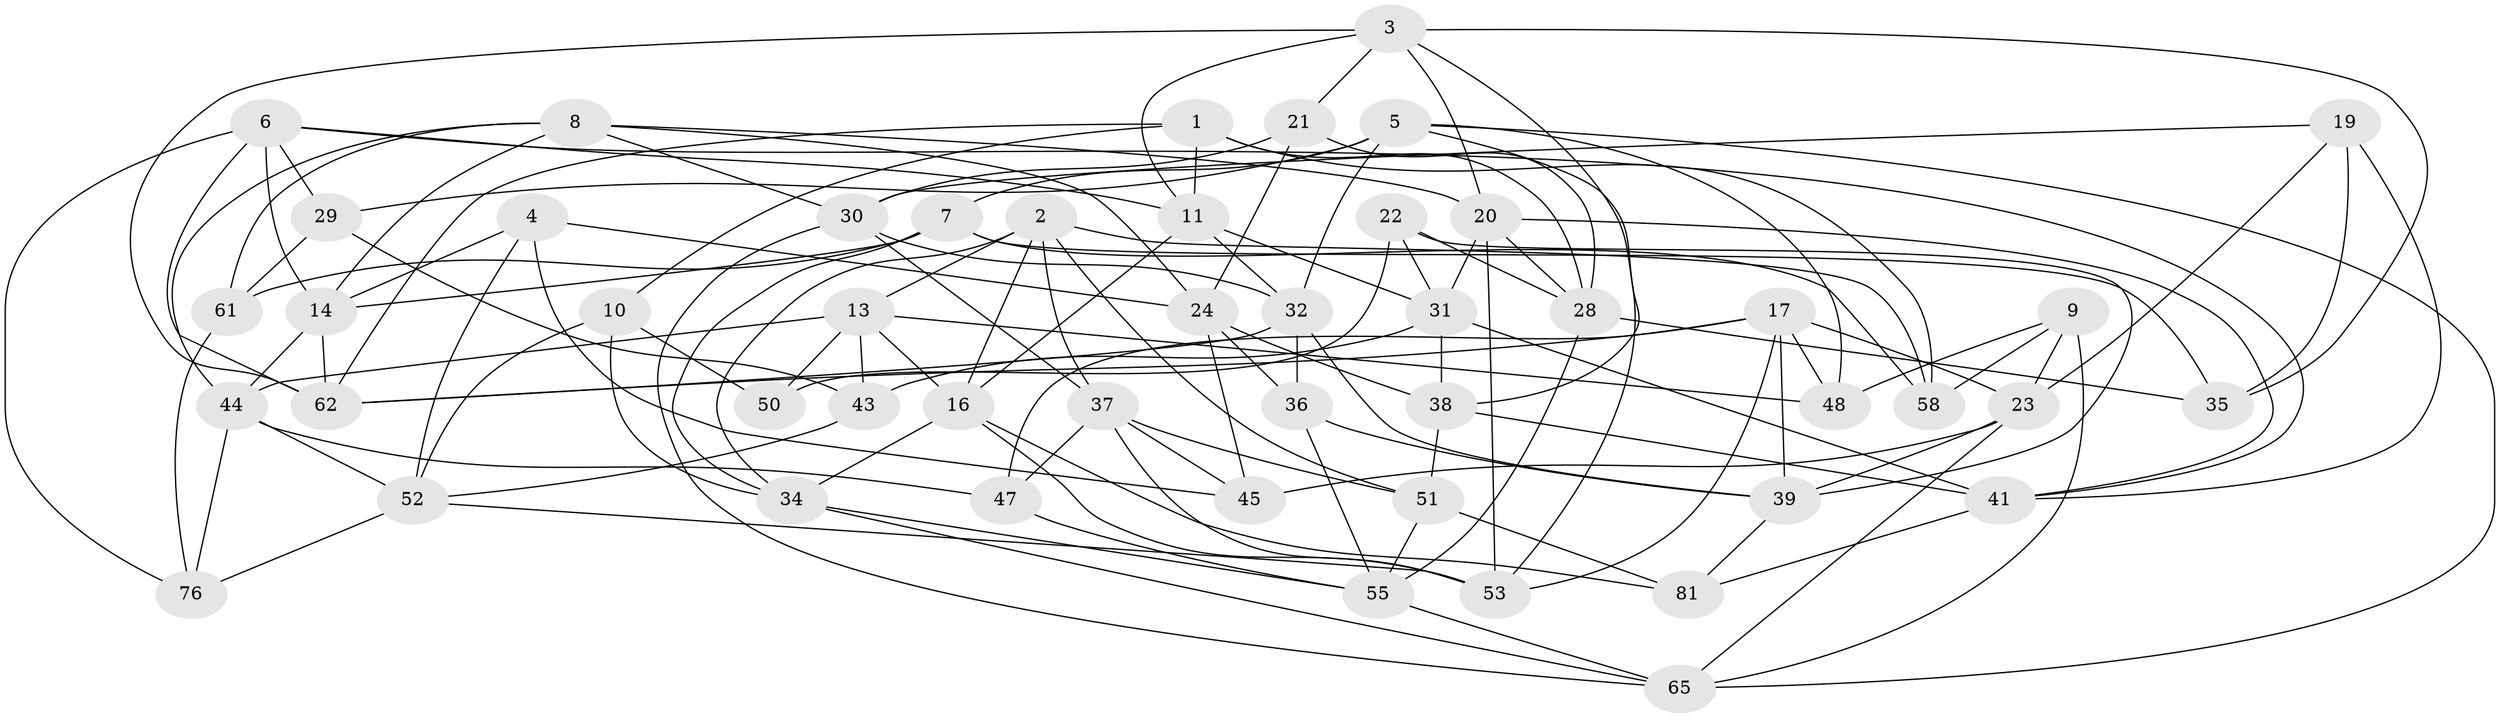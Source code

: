 // Generated by graph-tools (version 1.1) at 2025/24/03/03/25 07:24:31]
// undirected, 49 vertices, 127 edges
graph export_dot {
graph [start="1"]
  node [color=gray90,style=filled];
  1 [super="+77"];
  2 [super="+18"];
  3 [super="+67"];
  4;
  5 [super="+15"];
  6 [super="+70"];
  7 [super="+33"];
  8 [super="+71"];
  9;
  10 [super="+49"];
  11 [super="+12"];
  13 [super="+26"];
  14 [super="+27"];
  16 [super="+63"];
  17 [super="+57"];
  19;
  20 [super="+40"];
  21;
  22;
  23 [super="+25"];
  24 [super="+46"];
  28 [super="+42"];
  29;
  30 [super="+60"];
  31 [super="+56"];
  32 [super="+64"];
  34 [super="+68"];
  35;
  36;
  37 [super="+72"];
  38 [super="+75"];
  39 [super="+66"];
  41 [super="+59"];
  43;
  44 [super="+80"];
  45;
  47;
  48;
  50;
  51 [super="+54"];
  52 [super="+74"];
  53 [super="+69"];
  55 [super="+73"];
  58;
  61;
  62 [super="+78"];
  65 [super="+79"];
  76;
  81;
  1 -- 28;
  1 -- 10 [weight=2];
  1 -- 58;
  1 -- 62;
  1 -- 11;
  2 -- 13;
  2 -- 37;
  2 -- 16;
  2 -- 58;
  2 -- 34;
  2 -- 51;
  3 -- 62;
  3 -- 35;
  3 -- 11;
  3 -- 20;
  3 -- 21;
  3 -- 38;
  4 -- 14;
  4 -- 24;
  4 -- 45;
  4 -- 52;
  5 -- 48;
  5 -- 65;
  5 -- 32;
  5 -- 29;
  5 -- 7;
  5 -- 53;
  6 -- 62;
  6 -- 11;
  6 -- 41;
  6 -- 76;
  6 -- 29;
  6 -- 14;
  7 -- 61;
  7 -- 58;
  7 -- 34;
  7 -- 35;
  7 -- 14;
  8 -- 24;
  8 -- 44;
  8 -- 20;
  8 -- 61;
  8 -- 30;
  8 -- 14;
  9 -- 58;
  9 -- 48;
  9 -- 65;
  9 -- 23;
  10 -- 52;
  10 -- 50 [weight=2];
  10 -- 34;
  11 -- 16;
  11 -- 32;
  11 -- 31;
  13 -- 50;
  13 -- 48;
  13 -- 16;
  13 -- 43;
  13 -- 44;
  14 -- 62;
  14 -- 44;
  16 -- 81;
  16 -- 53;
  16 -- 34;
  17 -- 47;
  17 -- 53;
  17 -- 62;
  17 -- 48;
  17 -- 39;
  17 -- 23;
  19 -- 35;
  19 -- 41;
  19 -- 23;
  19 -- 30;
  20 -- 31;
  20 -- 41;
  20 -- 28;
  20 -- 53;
  21 -- 30;
  21 -- 28;
  21 -- 24;
  22 -- 39;
  22 -- 31;
  22 -- 50;
  22 -- 28;
  23 -- 39;
  23 -- 45;
  23 -- 65;
  24 -- 38;
  24 -- 45;
  24 -- 36;
  28 -- 35;
  28 -- 55;
  29 -- 61;
  29 -- 43;
  30 -- 37;
  30 -- 32;
  30 -- 65;
  31 -- 43;
  31 -- 38;
  31 -- 41;
  32 -- 36;
  32 -- 39;
  32 -- 62;
  34 -- 55;
  34 -- 65;
  36 -- 39;
  36 -- 55;
  37 -- 45;
  37 -- 47;
  37 -- 53;
  37 -- 51;
  38 -- 51 [weight=2];
  38 -- 41;
  39 -- 81;
  41 -- 81;
  43 -- 52;
  44 -- 76;
  44 -- 52;
  44 -- 47;
  47 -- 55;
  51 -- 81;
  51 -- 55;
  52 -- 53;
  52 -- 76;
  55 -- 65;
  61 -- 76;
}
